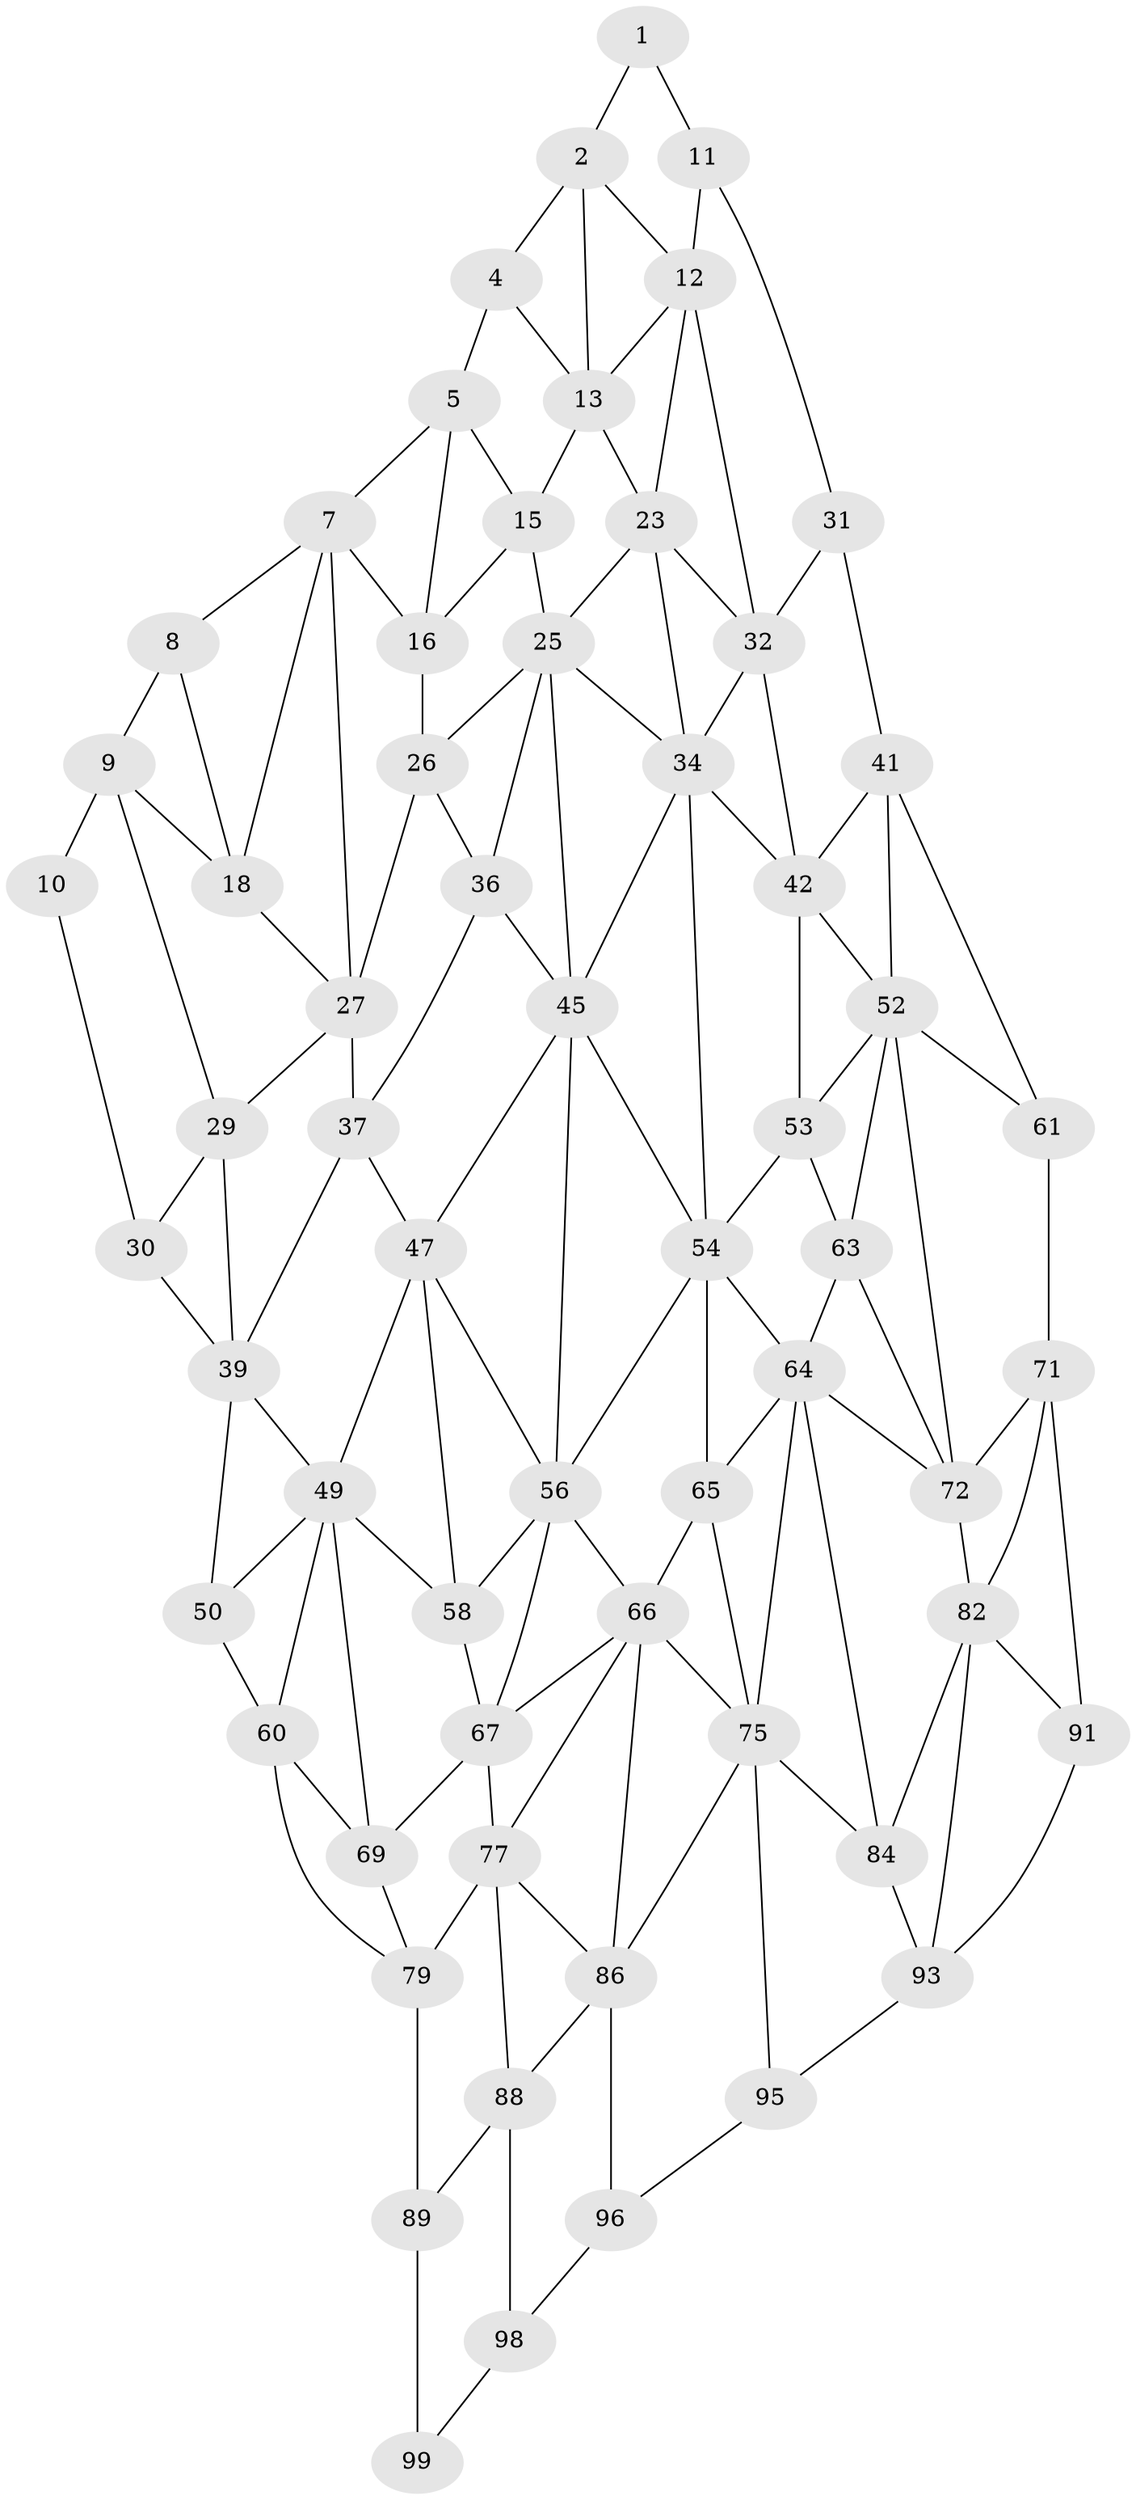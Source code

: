 // original degree distribution, {2: 0.04, 3: 0.32, 4: 0.64}
// Generated by graph-tools (version 1.1) at 2025/38/02/21/25 10:38:56]
// undirected, 61 vertices, 130 edges
graph export_dot {
graph [start="1"]
  node [color=gray90,style=filled];
  1;
  2 [super="+3"];
  4;
  5 [super="+6"];
  7 [super="+17"];
  8;
  9 [super="+19"];
  10 [super="+20"];
  11 [super="+21"];
  12 [super="+22"];
  13 [super="+14"];
  15;
  16;
  18;
  23 [super="+24"];
  25 [super="+35"];
  26;
  27 [super="+28"];
  29;
  30;
  31;
  32 [super="+33"];
  34 [super="+44"];
  36;
  37 [super="+38"];
  39 [super="+40"];
  41 [super="+51"];
  42 [super="+43"];
  45 [super="+46"];
  47 [super="+48"];
  49 [super="+59"];
  50;
  52 [super="+62"];
  53;
  54 [super="+55"];
  56 [super="+57"];
  58;
  60 [super="+70"];
  61;
  63;
  64 [super="+74"];
  65;
  66 [super="+76"];
  67 [super="+68"];
  69;
  71 [super="+81"];
  72 [super="+73"];
  75 [super="+85"];
  77 [super="+78"];
  79 [super="+80"];
  82 [super="+83"];
  84;
  86 [super="+87"];
  88;
  89 [super="+90"];
  91 [super="+92"];
  93 [super="+94"];
  95;
  96 [super="+97"];
  98;
  99 [super="+100"];
  1 -- 11;
  1 -- 2;
  2 -- 12;
  2 -- 4;
  2 -- 13;
  4 -- 5;
  4 -- 13;
  5 -- 15;
  5 -- 16;
  5 -- 7;
  7 -- 8;
  7 -- 16;
  7 -- 18;
  7 -- 27;
  8 -- 18;
  8 -- 9;
  9 -- 10 [weight=2];
  9 -- 18;
  9 -- 29;
  10 -- 30;
  11 -- 12 [weight=2];
  11 -- 31;
  12 -- 13;
  12 -- 32;
  12 -- 23;
  13 -- 23 [weight=2];
  13 -- 15;
  15 -- 25;
  15 -- 16;
  16 -- 26;
  18 -- 27;
  23 -- 32;
  23 -- 25;
  23 -- 34;
  25 -- 26;
  25 -- 34;
  25 -- 36;
  25 -- 45;
  26 -- 36;
  26 -- 27;
  27 -- 37 [weight=2];
  27 -- 29;
  29 -- 39;
  29 -- 30;
  30 -- 39;
  31 -- 41;
  31 -- 32;
  32 -- 42 [weight=2];
  32 -- 34;
  34 -- 45;
  34 -- 54;
  34 -- 42;
  36 -- 37;
  36 -- 45;
  37 -- 47 [weight=2];
  37 -- 39;
  39 -- 49;
  39 -- 50;
  41 -- 42;
  41 -- 52;
  41 -- 61;
  42 -- 52;
  42 -- 53;
  45 -- 54;
  45 -- 56;
  45 -- 47;
  47 -- 56;
  47 -- 49;
  47 -- 58;
  49 -- 50;
  49 -- 58;
  49 -- 60;
  49 -- 69;
  50 -- 60;
  52 -- 53;
  52 -- 72;
  52 -- 61;
  52 -- 63;
  53 -- 63;
  53 -- 54;
  54 -- 64;
  54 -- 56;
  54 -- 65;
  56 -- 66;
  56 -- 58;
  56 -- 67;
  58 -- 67;
  60 -- 69;
  60 -- 79;
  61 -- 71;
  63 -- 64;
  63 -- 72;
  64 -- 65;
  64 -- 75;
  64 -- 84;
  64 -- 72;
  65 -- 75;
  65 -- 66;
  66 -- 67;
  66 -- 75;
  66 -- 77;
  66 -- 86;
  67 -- 77 [weight=2];
  67 -- 69;
  69 -- 79;
  71 -- 72;
  71 -- 82;
  71 -- 91;
  72 -- 82 [weight=2];
  75 -- 84;
  75 -- 86;
  75 -- 95;
  77 -- 88;
  77 -- 79;
  77 -- 86;
  79 -- 89 [weight=2];
  82 -- 84;
  82 -- 93;
  82 -- 91;
  84 -- 93;
  86 -- 96 [weight=2];
  86 -- 88;
  88 -- 98;
  88 -- 89;
  89 -- 99 [weight=2];
  91 -- 93;
  93 -- 95;
  95 -- 96;
  96 -- 98;
  98 -- 99;
}

